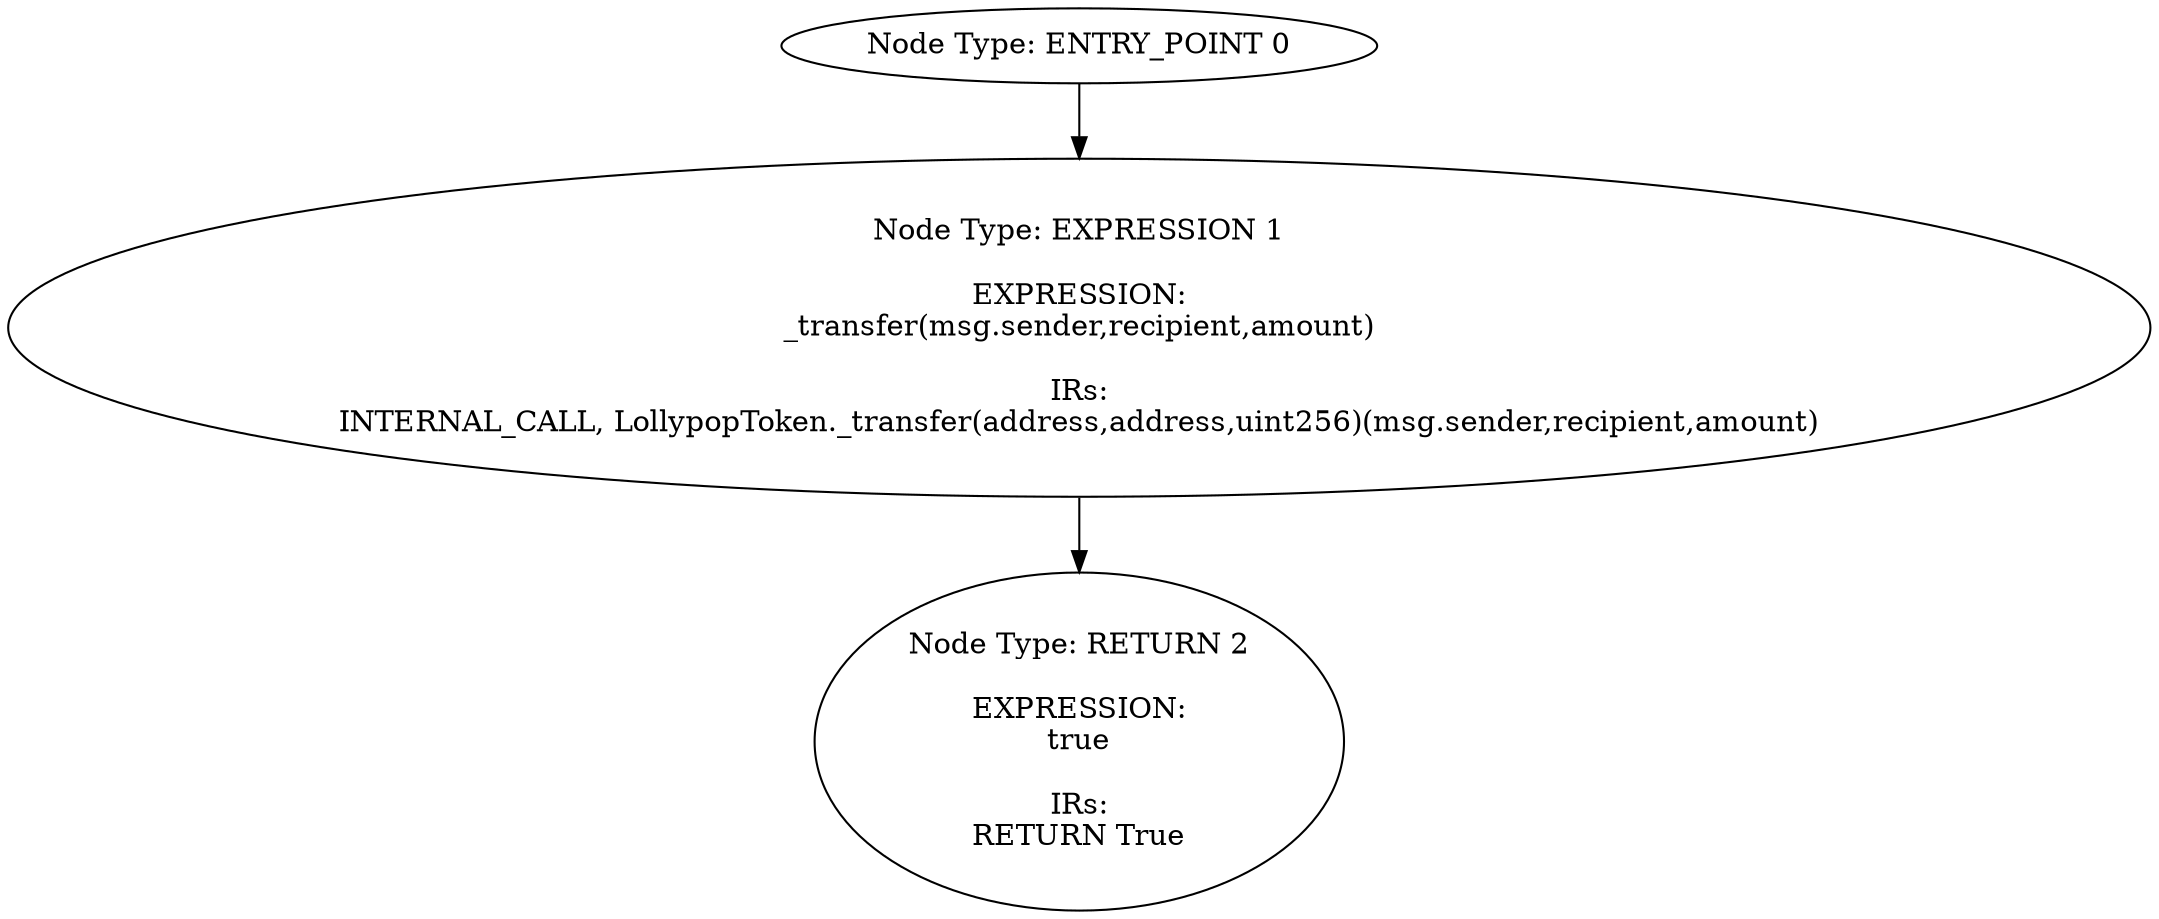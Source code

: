 digraph{
0[label="Node Type: ENTRY_POINT 0
"];
0->1;
1[label="Node Type: EXPRESSION 1

EXPRESSION:
_transfer(msg.sender,recipient,amount)

IRs:
INTERNAL_CALL, LollypopToken._transfer(address,address,uint256)(msg.sender,recipient,amount)"];
1->2;
2[label="Node Type: RETURN 2

EXPRESSION:
true

IRs:
RETURN True"];
}
